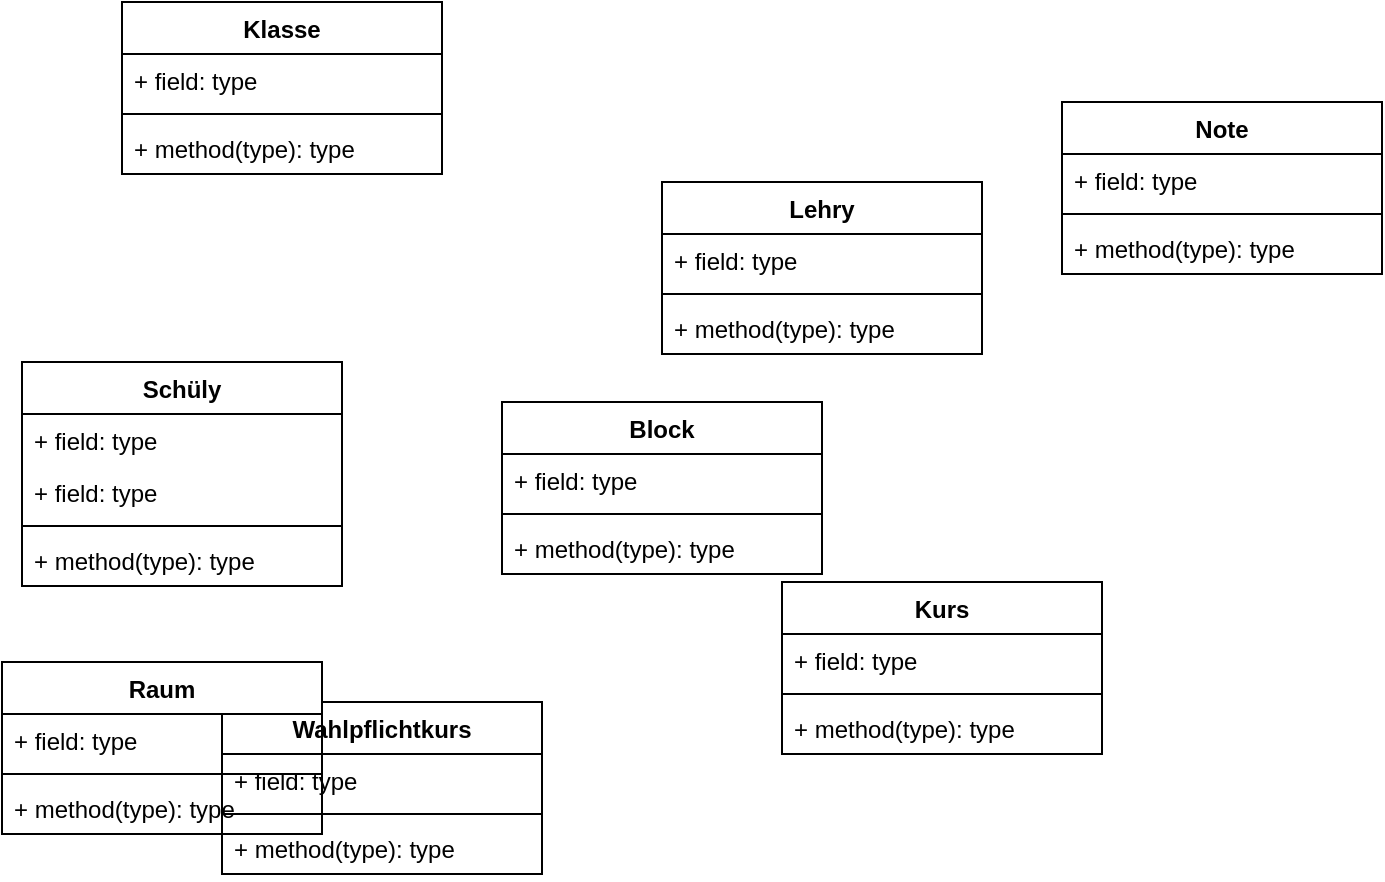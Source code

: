 <mxfile version="21.7.5" type="github">
  <diagram name="Page-1" id="dtJzsJgUxtqX0qayBi3o">
    <mxGraphModel dx="988" dy="513" grid="1" gridSize="10" guides="1" tooltips="1" connect="1" arrows="1" fold="1" page="1" pageScale="1" pageWidth="850" pageHeight="1100" math="0" shadow="0">
      <root>
        <mxCell id="0" />
        <mxCell id="1" parent="0" />
        <mxCell id="Ywo8sZGYOxIatxg1FXtq-1" value="Schüly" style="swimlane;fontStyle=1;align=center;verticalAlign=top;childLayout=stackLayout;horizontal=1;startSize=26;horizontalStack=0;resizeParent=1;resizeParentMax=0;resizeLast=0;collapsible=1;marginBottom=0;whiteSpace=wrap;html=1;" vertex="1" parent="1">
          <mxGeometry x="80" y="190" width="160" height="112" as="geometry" />
        </mxCell>
        <mxCell id="Ywo8sZGYOxIatxg1FXtq-2" value="+ field: type" style="text;strokeColor=none;fillColor=none;align=left;verticalAlign=top;spacingLeft=4;spacingRight=4;overflow=hidden;rotatable=0;points=[[0,0.5],[1,0.5]];portConstraint=eastwest;whiteSpace=wrap;html=1;" vertex="1" parent="Ywo8sZGYOxIatxg1FXtq-1">
          <mxGeometry y="26" width="160" height="26" as="geometry" />
        </mxCell>
        <mxCell id="Ywo8sZGYOxIatxg1FXtq-5" value="+ field: type" style="text;strokeColor=none;fillColor=none;align=left;verticalAlign=top;spacingLeft=4;spacingRight=4;overflow=hidden;rotatable=0;points=[[0,0.5],[1,0.5]];portConstraint=eastwest;whiteSpace=wrap;html=1;" vertex="1" parent="Ywo8sZGYOxIatxg1FXtq-1">
          <mxGeometry y="52" width="160" height="26" as="geometry" />
        </mxCell>
        <mxCell id="Ywo8sZGYOxIatxg1FXtq-3" value="" style="line;strokeWidth=1;fillColor=none;align=left;verticalAlign=middle;spacingTop=-1;spacingLeft=3;spacingRight=3;rotatable=0;labelPosition=right;points=[];portConstraint=eastwest;strokeColor=inherit;" vertex="1" parent="Ywo8sZGYOxIatxg1FXtq-1">
          <mxGeometry y="78" width="160" height="8" as="geometry" />
        </mxCell>
        <mxCell id="Ywo8sZGYOxIatxg1FXtq-4" value="+ method(type): type" style="text;strokeColor=none;fillColor=none;align=left;verticalAlign=top;spacingLeft=4;spacingRight=4;overflow=hidden;rotatable=0;points=[[0,0.5],[1,0.5]];portConstraint=eastwest;whiteSpace=wrap;html=1;" vertex="1" parent="Ywo8sZGYOxIatxg1FXtq-1">
          <mxGeometry y="86" width="160" height="26" as="geometry" />
        </mxCell>
        <mxCell id="Ywo8sZGYOxIatxg1FXtq-6" value="Lehry" style="swimlane;fontStyle=1;align=center;verticalAlign=top;childLayout=stackLayout;horizontal=1;startSize=26;horizontalStack=0;resizeParent=1;resizeParentMax=0;resizeLast=0;collapsible=1;marginBottom=0;whiteSpace=wrap;html=1;" vertex="1" parent="1">
          <mxGeometry x="400" y="100" width="160" height="86" as="geometry" />
        </mxCell>
        <mxCell id="Ywo8sZGYOxIatxg1FXtq-7" value="+ field: type" style="text;strokeColor=none;fillColor=none;align=left;verticalAlign=top;spacingLeft=4;spacingRight=4;overflow=hidden;rotatable=0;points=[[0,0.5],[1,0.5]];portConstraint=eastwest;whiteSpace=wrap;html=1;" vertex="1" parent="Ywo8sZGYOxIatxg1FXtq-6">
          <mxGeometry y="26" width="160" height="26" as="geometry" />
        </mxCell>
        <mxCell id="Ywo8sZGYOxIatxg1FXtq-8" value="" style="line;strokeWidth=1;fillColor=none;align=left;verticalAlign=middle;spacingTop=-1;spacingLeft=3;spacingRight=3;rotatable=0;labelPosition=right;points=[];portConstraint=eastwest;strokeColor=inherit;" vertex="1" parent="Ywo8sZGYOxIatxg1FXtq-6">
          <mxGeometry y="52" width="160" height="8" as="geometry" />
        </mxCell>
        <mxCell id="Ywo8sZGYOxIatxg1FXtq-9" value="+ method(type): type" style="text;strokeColor=none;fillColor=none;align=left;verticalAlign=top;spacingLeft=4;spacingRight=4;overflow=hidden;rotatable=0;points=[[0,0.5],[1,0.5]];portConstraint=eastwest;whiteSpace=wrap;html=1;" vertex="1" parent="Ywo8sZGYOxIatxg1FXtq-6">
          <mxGeometry y="60" width="160" height="26" as="geometry" />
        </mxCell>
        <mxCell id="Ywo8sZGYOxIatxg1FXtq-10" value="Kurs" style="swimlane;fontStyle=1;align=center;verticalAlign=top;childLayout=stackLayout;horizontal=1;startSize=26;horizontalStack=0;resizeParent=1;resizeParentMax=0;resizeLast=0;collapsible=1;marginBottom=0;whiteSpace=wrap;html=1;" vertex="1" parent="1">
          <mxGeometry x="460" y="300" width="160" height="86" as="geometry" />
        </mxCell>
        <mxCell id="Ywo8sZGYOxIatxg1FXtq-11" value="+ field: type" style="text;strokeColor=none;fillColor=none;align=left;verticalAlign=top;spacingLeft=4;spacingRight=4;overflow=hidden;rotatable=0;points=[[0,0.5],[1,0.5]];portConstraint=eastwest;whiteSpace=wrap;html=1;" vertex="1" parent="Ywo8sZGYOxIatxg1FXtq-10">
          <mxGeometry y="26" width="160" height="26" as="geometry" />
        </mxCell>
        <mxCell id="Ywo8sZGYOxIatxg1FXtq-12" value="" style="line;strokeWidth=1;fillColor=none;align=left;verticalAlign=middle;spacingTop=-1;spacingLeft=3;spacingRight=3;rotatable=0;labelPosition=right;points=[];portConstraint=eastwest;strokeColor=inherit;" vertex="1" parent="Ywo8sZGYOxIatxg1FXtq-10">
          <mxGeometry y="52" width="160" height="8" as="geometry" />
        </mxCell>
        <mxCell id="Ywo8sZGYOxIatxg1FXtq-13" value="+ method(type): type" style="text;strokeColor=none;fillColor=none;align=left;verticalAlign=top;spacingLeft=4;spacingRight=4;overflow=hidden;rotatable=0;points=[[0,0.5],[1,0.5]];portConstraint=eastwest;whiteSpace=wrap;html=1;" vertex="1" parent="Ywo8sZGYOxIatxg1FXtq-10">
          <mxGeometry y="60" width="160" height="26" as="geometry" />
        </mxCell>
        <mxCell id="Ywo8sZGYOxIatxg1FXtq-14" value="Klasse" style="swimlane;fontStyle=1;align=center;verticalAlign=top;childLayout=stackLayout;horizontal=1;startSize=26;horizontalStack=0;resizeParent=1;resizeParentMax=0;resizeLast=0;collapsible=1;marginBottom=0;whiteSpace=wrap;html=1;" vertex="1" parent="1">
          <mxGeometry x="130" y="10" width="160" height="86" as="geometry" />
        </mxCell>
        <mxCell id="Ywo8sZGYOxIatxg1FXtq-15" value="+ field: type" style="text;strokeColor=none;fillColor=none;align=left;verticalAlign=top;spacingLeft=4;spacingRight=4;overflow=hidden;rotatable=0;points=[[0,0.5],[1,0.5]];portConstraint=eastwest;whiteSpace=wrap;html=1;" vertex="1" parent="Ywo8sZGYOxIatxg1FXtq-14">
          <mxGeometry y="26" width="160" height="26" as="geometry" />
        </mxCell>
        <mxCell id="Ywo8sZGYOxIatxg1FXtq-16" value="" style="line;strokeWidth=1;fillColor=none;align=left;verticalAlign=middle;spacingTop=-1;spacingLeft=3;spacingRight=3;rotatable=0;labelPosition=right;points=[];portConstraint=eastwest;strokeColor=inherit;" vertex="1" parent="Ywo8sZGYOxIatxg1FXtq-14">
          <mxGeometry y="52" width="160" height="8" as="geometry" />
        </mxCell>
        <mxCell id="Ywo8sZGYOxIatxg1FXtq-17" value="+ method(type): type" style="text;strokeColor=none;fillColor=none;align=left;verticalAlign=top;spacingLeft=4;spacingRight=4;overflow=hidden;rotatable=0;points=[[0,0.5],[1,0.5]];portConstraint=eastwest;whiteSpace=wrap;html=1;" vertex="1" parent="Ywo8sZGYOxIatxg1FXtq-14">
          <mxGeometry y="60" width="160" height="26" as="geometry" />
        </mxCell>
        <mxCell id="Ywo8sZGYOxIatxg1FXtq-18" value="Wahlpflichtkurs" style="swimlane;fontStyle=1;align=center;verticalAlign=top;childLayout=stackLayout;horizontal=1;startSize=26;horizontalStack=0;resizeParent=1;resizeParentMax=0;resizeLast=0;collapsible=1;marginBottom=0;whiteSpace=wrap;html=1;" vertex="1" parent="1">
          <mxGeometry x="180" y="360" width="160" height="86" as="geometry" />
        </mxCell>
        <mxCell id="Ywo8sZGYOxIatxg1FXtq-19" value="+ field: type" style="text;strokeColor=none;fillColor=none;align=left;verticalAlign=top;spacingLeft=4;spacingRight=4;overflow=hidden;rotatable=0;points=[[0,0.5],[1,0.5]];portConstraint=eastwest;whiteSpace=wrap;html=1;" vertex="1" parent="Ywo8sZGYOxIatxg1FXtq-18">
          <mxGeometry y="26" width="160" height="26" as="geometry" />
        </mxCell>
        <mxCell id="Ywo8sZGYOxIatxg1FXtq-20" value="" style="line;strokeWidth=1;fillColor=none;align=left;verticalAlign=middle;spacingTop=-1;spacingLeft=3;spacingRight=3;rotatable=0;labelPosition=right;points=[];portConstraint=eastwest;strokeColor=inherit;" vertex="1" parent="Ywo8sZGYOxIatxg1FXtq-18">
          <mxGeometry y="52" width="160" height="8" as="geometry" />
        </mxCell>
        <mxCell id="Ywo8sZGYOxIatxg1FXtq-21" value="+ method(type): type" style="text;strokeColor=none;fillColor=none;align=left;verticalAlign=top;spacingLeft=4;spacingRight=4;overflow=hidden;rotatable=0;points=[[0,0.5],[1,0.5]];portConstraint=eastwest;whiteSpace=wrap;html=1;" vertex="1" parent="Ywo8sZGYOxIatxg1FXtq-18">
          <mxGeometry y="60" width="160" height="26" as="geometry" />
        </mxCell>
        <mxCell id="Ywo8sZGYOxIatxg1FXtq-22" value="Block" style="swimlane;fontStyle=1;align=center;verticalAlign=top;childLayout=stackLayout;horizontal=1;startSize=26;horizontalStack=0;resizeParent=1;resizeParentMax=0;resizeLast=0;collapsible=1;marginBottom=0;whiteSpace=wrap;html=1;" vertex="1" parent="1">
          <mxGeometry x="320" y="210" width="160" height="86" as="geometry" />
        </mxCell>
        <mxCell id="Ywo8sZGYOxIatxg1FXtq-23" value="+ field: type" style="text;strokeColor=none;fillColor=none;align=left;verticalAlign=top;spacingLeft=4;spacingRight=4;overflow=hidden;rotatable=0;points=[[0,0.5],[1,0.5]];portConstraint=eastwest;whiteSpace=wrap;html=1;" vertex="1" parent="Ywo8sZGYOxIatxg1FXtq-22">
          <mxGeometry y="26" width="160" height="26" as="geometry" />
        </mxCell>
        <mxCell id="Ywo8sZGYOxIatxg1FXtq-24" value="" style="line;strokeWidth=1;fillColor=none;align=left;verticalAlign=middle;spacingTop=-1;spacingLeft=3;spacingRight=3;rotatable=0;labelPosition=right;points=[];portConstraint=eastwest;strokeColor=inherit;" vertex="1" parent="Ywo8sZGYOxIatxg1FXtq-22">
          <mxGeometry y="52" width="160" height="8" as="geometry" />
        </mxCell>
        <mxCell id="Ywo8sZGYOxIatxg1FXtq-25" value="+ method(type): type" style="text;strokeColor=none;fillColor=none;align=left;verticalAlign=top;spacingLeft=4;spacingRight=4;overflow=hidden;rotatable=0;points=[[0,0.5],[1,0.5]];portConstraint=eastwest;whiteSpace=wrap;html=1;" vertex="1" parent="Ywo8sZGYOxIatxg1FXtq-22">
          <mxGeometry y="60" width="160" height="26" as="geometry" />
        </mxCell>
        <mxCell id="Ywo8sZGYOxIatxg1FXtq-26" value="Raum" style="swimlane;fontStyle=1;align=center;verticalAlign=top;childLayout=stackLayout;horizontal=1;startSize=26;horizontalStack=0;resizeParent=1;resizeParentMax=0;resizeLast=0;collapsible=1;marginBottom=0;whiteSpace=wrap;html=1;" vertex="1" parent="1">
          <mxGeometry x="70" y="340" width="160" height="86" as="geometry" />
        </mxCell>
        <mxCell id="Ywo8sZGYOxIatxg1FXtq-27" value="+ field: type" style="text;strokeColor=none;fillColor=none;align=left;verticalAlign=top;spacingLeft=4;spacingRight=4;overflow=hidden;rotatable=0;points=[[0,0.5],[1,0.5]];portConstraint=eastwest;whiteSpace=wrap;html=1;" vertex="1" parent="Ywo8sZGYOxIatxg1FXtq-26">
          <mxGeometry y="26" width="160" height="26" as="geometry" />
        </mxCell>
        <mxCell id="Ywo8sZGYOxIatxg1FXtq-28" value="" style="line;strokeWidth=1;fillColor=none;align=left;verticalAlign=middle;spacingTop=-1;spacingLeft=3;spacingRight=3;rotatable=0;labelPosition=right;points=[];portConstraint=eastwest;strokeColor=inherit;" vertex="1" parent="Ywo8sZGYOxIatxg1FXtq-26">
          <mxGeometry y="52" width="160" height="8" as="geometry" />
        </mxCell>
        <mxCell id="Ywo8sZGYOxIatxg1FXtq-29" value="+ method(type): type" style="text;strokeColor=none;fillColor=none;align=left;verticalAlign=top;spacingLeft=4;spacingRight=4;overflow=hidden;rotatable=0;points=[[0,0.5],[1,0.5]];portConstraint=eastwest;whiteSpace=wrap;html=1;" vertex="1" parent="Ywo8sZGYOxIatxg1FXtq-26">
          <mxGeometry y="60" width="160" height="26" as="geometry" />
        </mxCell>
        <mxCell id="Ywo8sZGYOxIatxg1FXtq-30" value="Note" style="swimlane;fontStyle=1;align=center;verticalAlign=top;childLayout=stackLayout;horizontal=1;startSize=26;horizontalStack=0;resizeParent=1;resizeParentMax=0;resizeLast=0;collapsible=1;marginBottom=0;whiteSpace=wrap;html=1;" vertex="1" parent="1">
          <mxGeometry x="600" y="60" width="160" height="86" as="geometry" />
        </mxCell>
        <mxCell id="Ywo8sZGYOxIatxg1FXtq-31" value="+ field: type" style="text;strokeColor=none;fillColor=none;align=left;verticalAlign=top;spacingLeft=4;spacingRight=4;overflow=hidden;rotatable=0;points=[[0,0.5],[1,0.5]];portConstraint=eastwest;whiteSpace=wrap;html=1;" vertex="1" parent="Ywo8sZGYOxIatxg1FXtq-30">
          <mxGeometry y="26" width="160" height="26" as="geometry" />
        </mxCell>
        <mxCell id="Ywo8sZGYOxIatxg1FXtq-32" value="" style="line;strokeWidth=1;fillColor=none;align=left;verticalAlign=middle;spacingTop=-1;spacingLeft=3;spacingRight=3;rotatable=0;labelPosition=right;points=[];portConstraint=eastwest;strokeColor=inherit;" vertex="1" parent="Ywo8sZGYOxIatxg1FXtq-30">
          <mxGeometry y="52" width="160" height="8" as="geometry" />
        </mxCell>
        <mxCell id="Ywo8sZGYOxIatxg1FXtq-33" value="+ method(type): type" style="text;strokeColor=none;fillColor=none;align=left;verticalAlign=top;spacingLeft=4;spacingRight=4;overflow=hidden;rotatable=0;points=[[0,0.5],[1,0.5]];portConstraint=eastwest;whiteSpace=wrap;html=1;" vertex="1" parent="Ywo8sZGYOxIatxg1FXtq-30">
          <mxGeometry y="60" width="160" height="26" as="geometry" />
        </mxCell>
      </root>
    </mxGraphModel>
  </diagram>
</mxfile>

